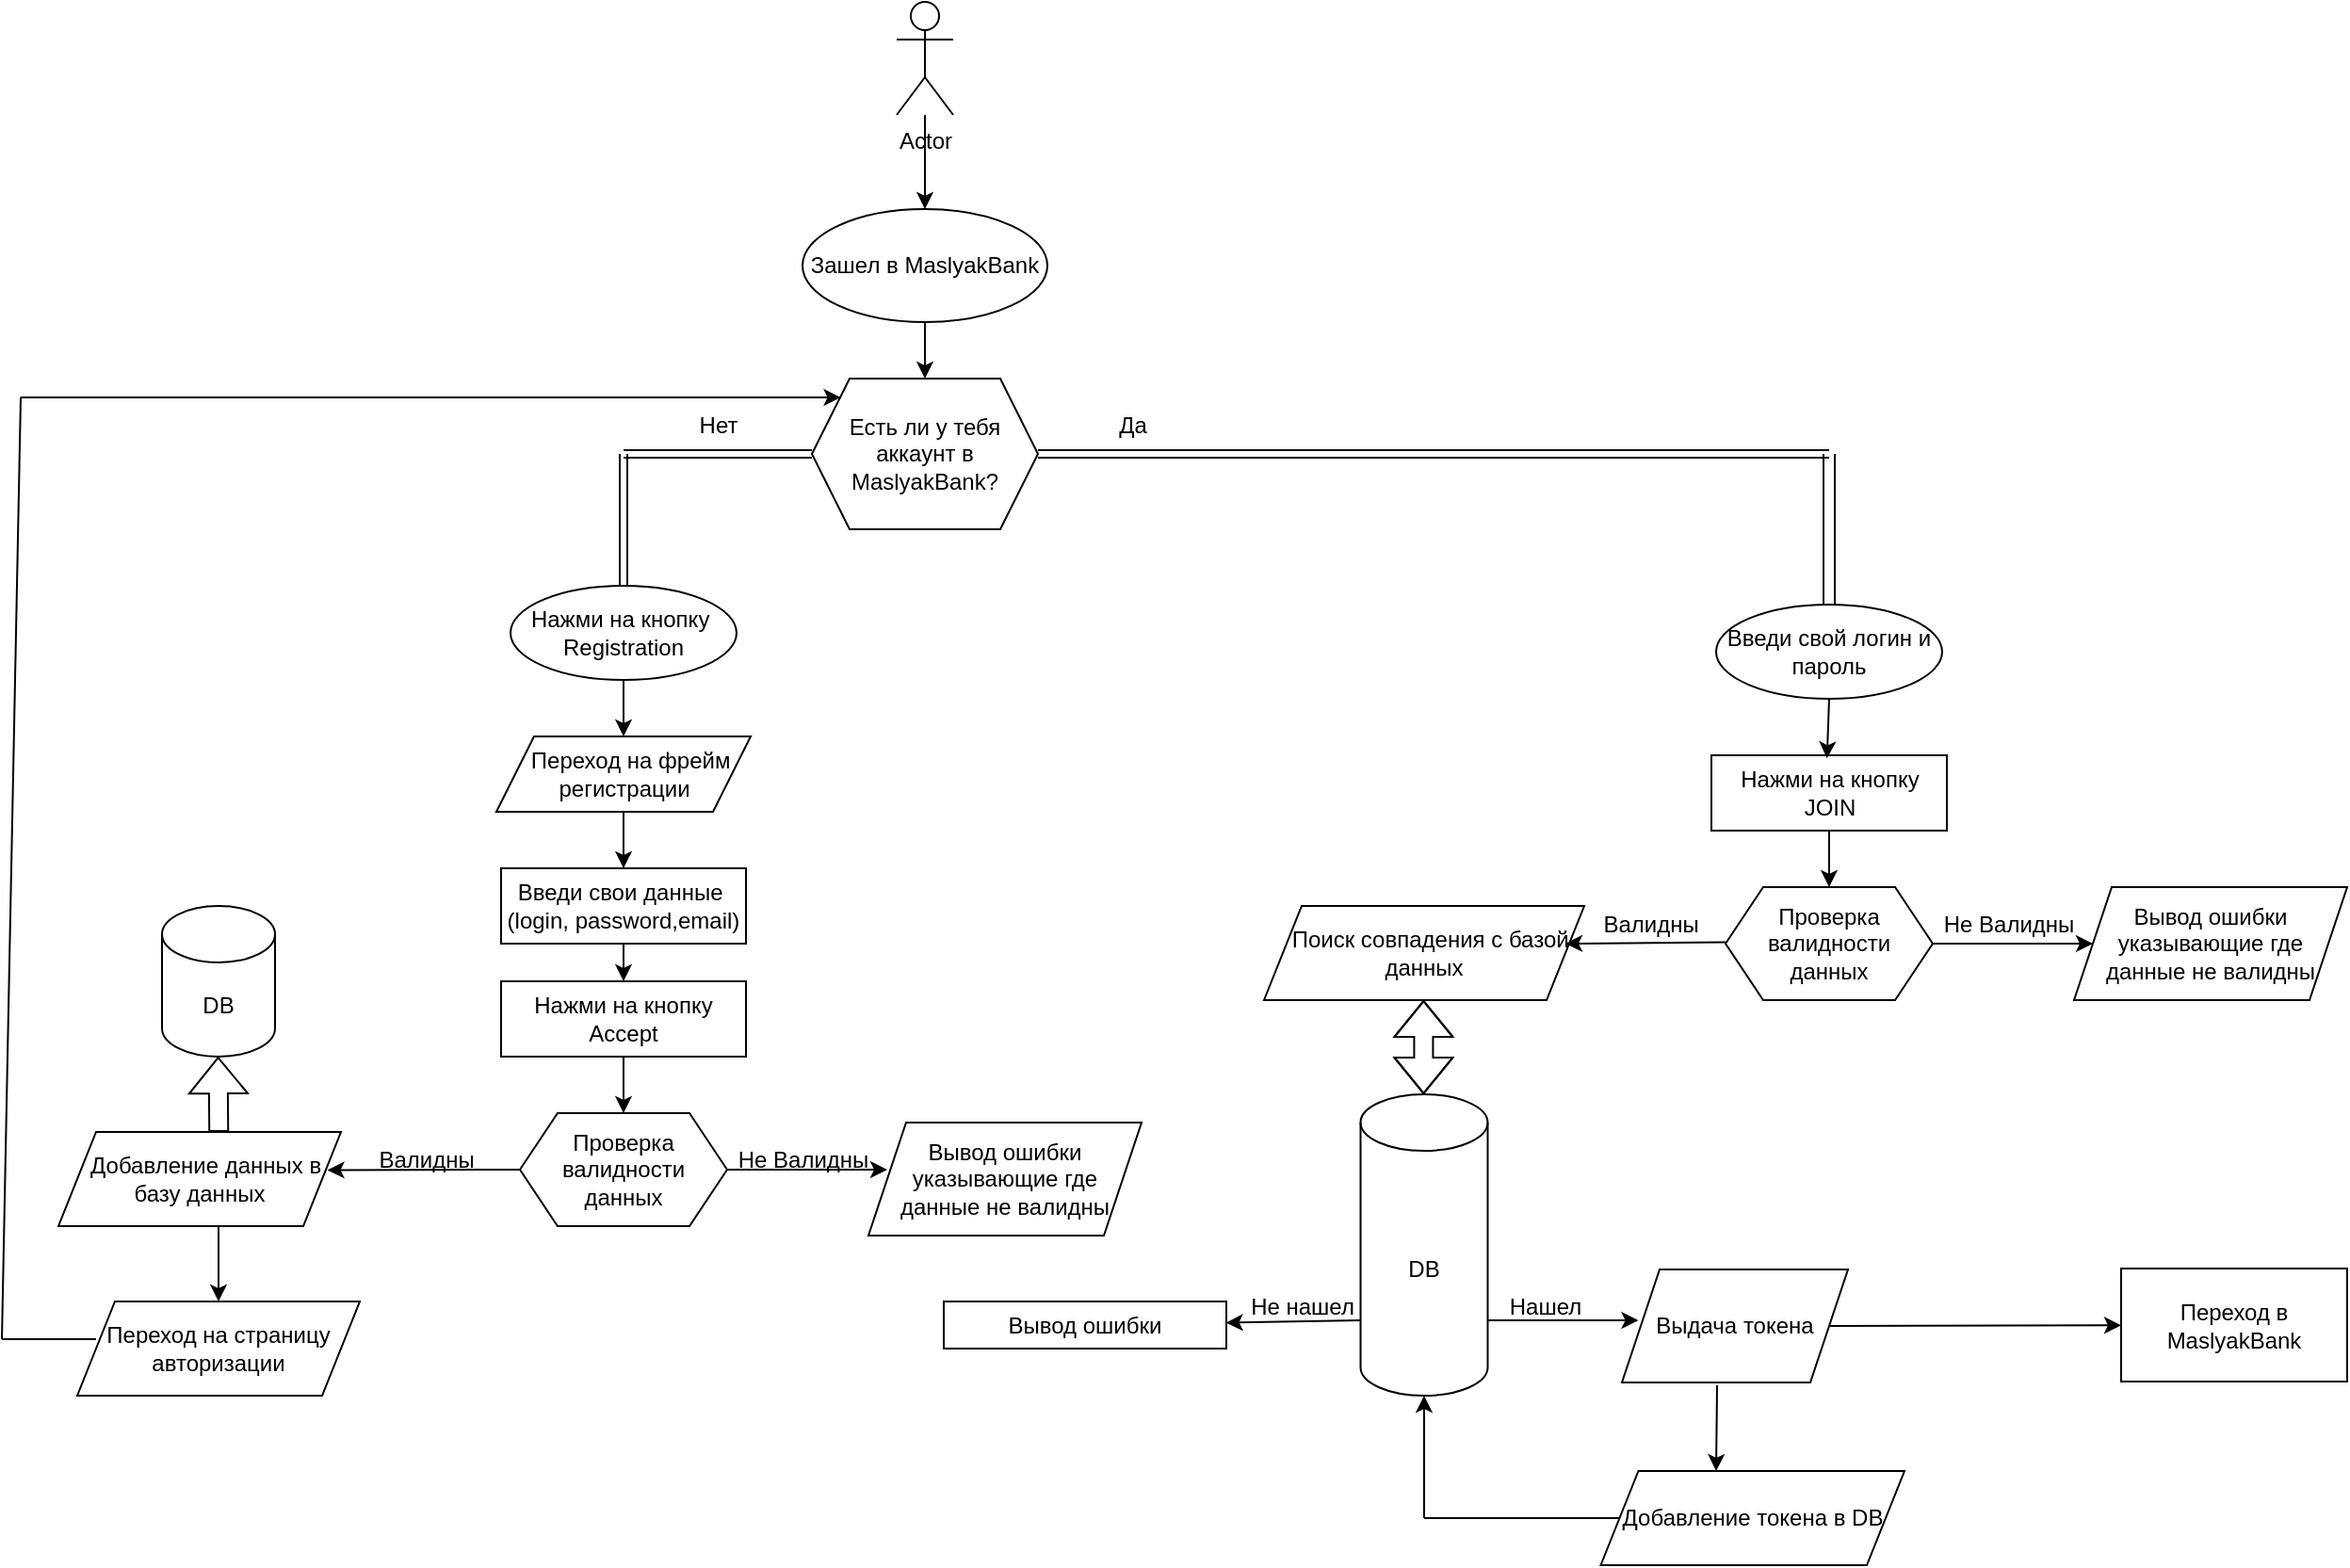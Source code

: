 <mxfile version="26.0.4">
  <diagram name="Страница — 1" id="ao-C0gekORTxKoDgm0Lk">
    <mxGraphModel dx="2514" dy="2077" grid="1" gridSize="10" guides="1" tooltips="1" connect="1" arrows="1" fold="1" page="1" pageScale="1" pageWidth="827" pageHeight="1169" math="0" shadow="0">
      <root>
        <mxCell id="0" />
        <mxCell id="1" parent="0" />
        <mxCell id="dVkj1jSq3Q2eEMDG2h25-1" value="Нажми на кнопку&amp;nbsp;&lt;div&gt;Registration&lt;/div&gt;" style="ellipse;whiteSpace=wrap;html=1;" vertex="1" parent="1">
          <mxGeometry x="220" y="220" width="120" height="50" as="geometry" />
        </mxCell>
        <mxCell id="dVkj1jSq3Q2eEMDG2h25-3" value="Зашел в MaslyakBank" style="ellipse;whiteSpace=wrap;html=1;" vertex="1" parent="1">
          <mxGeometry x="375" y="20" width="130" height="60" as="geometry" />
        </mxCell>
        <mxCell id="dVkj1jSq3Q2eEMDG2h25-4" value="Есть ли у тебя аккаунт в MaslyakBank?" style="shape=hexagon;perimeter=hexagonPerimeter2;whiteSpace=wrap;html=1;fixedSize=1;" vertex="1" parent="1">
          <mxGeometry x="380" y="110" width="120" height="80" as="geometry" />
        </mxCell>
        <mxCell id="dVkj1jSq3Q2eEMDG2h25-5" value="" style="endArrow=classic;html=1;rounded=0;exitX=0.5;exitY=1;exitDx=0;exitDy=0;entryX=0.5;entryY=0;entryDx=0;entryDy=0;" edge="1" parent="1" source="dVkj1jSq3Q2eEMDG2h25-3" target="dVkj1jSq3Q2eEMDG2h25-4">
          <mxGeometry width="50" height="50" relative="1" as="geometry">
            <mxPoint x="420" y="160" as="sourcePoint" />
            <mxPoint x="470" y="110" as="targetPoint" />
          </mxGeometry>
        </mxCell>
        <mxCell id="dVkj1jSq3Q2eEMDG2h25-6" value="" style="shape=link;html=1;rounded=0;" edge="1" parent="1">
          <mxGeometry width="100" relative="1" as="geometry">
            <mxPoint x="280" y="150" as="sourcePoint" />
            <mxPoint x="380" y="150" as="targetPoint" />
          </mxGeometry>
        </mxCell>
        <mxCell id="dVkj1jSq3Q2eEMDG2h25-7" value="" style="shape=link;html=1;rounded=0;width=4;" edge="1" parent="1">
          <mxGeometry width="100" relative="1" as="geometry">
            <mxPoint x="280" y="150" as="sourcePoint" />
            <mxPoint x="280" y="220" as="targetPoint" />
          </mxGeometry>
        </mxCell>
        <mxCell id="dVkj1jSq3Q2eEMDG2h25-8" value="" style="shape=link;html=1;rounded=0;" edge="1" parent="1">
          <mxGeometry width="100" relative="1" as="geometry">
            <mxPoint x="500" y="150" as="sourcePoint" />
            <mxPoint x="600" y="150" as="targetPoint" />
          </mxGeometry>
        </mxCell>
        <mxCell id="dVkj1jSq3Q2eEMDG2h25-9" value="" style="shape=link;html=1;rounded=0;width=6;" edge="1" parent="1">
          <mxGeometry width="100" relative="1" as="geometry">
            <mxPoint x="920" y="150" as="sourcePoint" />
            <mxPoint x="920" y="230" as="targetPoint" />
            <Array as="points">
              <mxPoint x="920" y="190" />
            </Array>
          </mxGeometry>
        </mxCell>
        <mxCell id="dVkj1jSq3Q2eEMDG2h25-10" value="Да" style="text;html=1;align=center;verticalAlign=middle;resizable=0;points=[];autosize=1;strokeColor=none;fillColor=none;" vertex="1" parent="1">
          <mxGeometry x="530" y="120" width="40" height="30" as="geometry" />
        </mxCell>
        <mxCell id="dVkj1jSq3Q2eEMDG2h25-11" value="Нет" style="text;html=1;align=center;verticalAlign=middle;resizable=0;points=[];autosize=1;strokeColor=none;fillColor=none;" vertex="1" parent="1">
          <mxGeometry x="310" y="120" width="40" height="30" as="geometry" />
        </mxCell>
        <mxCell id="dVkj1jSq3Q2eEMDG2h25-12" value="Введи свой логин и пароль" style="ellipse;whiteSpace=wrap;html=1;" vertex="1" parent="1">
          <mxGeometry x="860" y="230" width="120" height="50" as="geometry" />
        </mxCell>
        <mxCell id="dVkj1jSq3Q2eEMDG2h25-13" value="" style="endArrow=classic;html=1;rounded=0;entryX=0.5;entryY=0;entryDx=0;entryDy=0;" edge="1" parent="1" source="dVkj1jSq3Q2eEMDG2h25-1">
          <mxGeometry width="50" height="50" relative="1" as="geometry">
            <mxPoint x="170" y="340" as="sourcePoint" />
            <mxPoint x="280" y="300.0" as="targetPoint" />
          </mxGeometry>
        </mxCell>
        <mxCell id="dVkj1jSq3Q2eEMDG2h25-15" value="" style="endArrow=classic;html=1;rounded=0;entryX=0.5;entryY=0;entryDx=0;entryDy=0;" edge="1" parent="1" target="dVkj1jSq3Q2eEMDG2h25-16">
          <mxGeometry width="50" height="50" relative="1" as="geometry">
            <mxPoint x="280" y="340" as="sourcePoint" />
            <mxPoint x="220" y="360" as="targetPoint" />
          </mxGeometry>
        </mxCell>
        <mxCell id="dVkj1jSq3Q2eEMDG2h25-16" value="Введи свои данные&amp;nbsp;&lt;div&gt;(login, password,email)&lt;/div&gt;" style="rounded=0;whiteSpace=wrap;html=1;" vertex="1" parent="1">
          <mxGeometry x="215" y="370" width="130" height="40" as="geometry" />
        </mxCell>
        <mxCell id="dVkj1jSq3Q2eEMDG2h25-17" value="" style="endArrow=classic;html=1;rounded=0;entryX=0.5;entryY=0;entryDx=0;entryDy=0;" edge="1" parent="1" target="dVkj1jSq3Q2eEMDG2h25-18">
          <mxGeometry width="50" height="50" relative="1" as="geometry">
            <mxPoint x="280" y="410" as="sourcePoint" />
            <mxPoint x="220" y="420" as="targetPoint" />
          </mxGeometry>
        </mxCell>
        <mxCell id="dVkj1jSq3Q2eEMDG2h25-18" value="Нажми на кнопку Accept" style="rounded=0;whiteSpace=wrap;html=1;" vertex="1" parent="1">
          <mxGeometry x="215" y="430" width="130" height="40" as="geometry" />
        </mxCell>
        <mxCell id="dVkj1jSq3Q2eEMDG2h25-22" value="Проверка валидности данных" style="shape=hexagon;perimeter=hexagonPerimeter2;whiteSpace=wrap;html=1;fixedSize=1;" vertex="1" parent="1">
          <mxGeometry x="225" y="500" width="110" height="60" as="geometry" />
        </mxCell>
        <mxCell id="dVkj1jSq3Q2eEMDG2h25-23" value="" style="endArrow=classic;html=1;rounded=0;exitX=0.5;exitY=1;exitDx=0;exitDy=0;entryX=0.5;entryY=0;entryDx=0;entryDy=0;" edge="1" parent="1" target="dVkj1jSq3Q2eEMDG2h25-22">
          <mxGeometry width="50" height="50" relative="1" as="geometry">
            <mxPoint x="280" y="470" as="sourcePoint" />
            <mxPoint x="310" y="500" as="targetPoint" />
          </mxGeometry>
        </mxCell>
        <mxCell id="dVkj1jSq3Q2eEMDG2h25-25" value="" style="endArrow=classic;html=1;rounded=0;exitX=0;exitY=0.5;exitDx=0;exitDy=0;entryX=0.952;entryY=0.404;entryDx=0;entryDy=0;entryPerimeter=0;" edge="1" parent="1" source="dVkj1jSq3Q2eEMDG2h25-22" target="dVkj1jSq3Q2eEMDG2h25-45">
          <mxGeometry width="50" height="50" relative="1" as="geometry">
            <mxPoint x="240.0" y="529.5" as="sourcePoint" />
            <mxPoint x="130" y="530" as="targetPoint" />
          </mxGeometry>
        </mxCell>
        <mxCell id="dVkj1jSq3Q2eEMDG2h25-26" value="" style="endArrow=classic;html=1;rounded=0;exitX=1;exitY=0.5;exitDx=0;exitDy=0;entryX=0;entryY=0.5;entryDx=0;entryDy=0;" edge="1" parent="1" source="dVkj1jSq3Q2eEMDG2h25-22">
          <mxGeometry width="50" height="50" relative="1" as="geometry">
            <mxPoint x="340" y="530" as="sourcePoint" />
            <mxPoint x="420" y="530" as="targetPoint" />
          </mxGeometry>
        </mxCell>
        <mxCell id="dVkj1jSq3Q2eEMDG2h25-29" value="Не Валидны" style="text;html=1;align=center;verticalAlign=middle;resizable=0;points=[];autosize=1;strokeColor=none;fillColor=none;" vertex="1" parent="1">
          <mxGeometry x="330" y="510" width="90" height="30" as="geometry" />
        </mxCell>
        <mxCell id="dVkj1jSq3Q2eEMDG2h25-31" value="Валидны" style="text;html=1;align=center;verticalAlign=middle;resizable=0;points=[];autosize=1;strokeColor=none;fillColor=none;" vertex="1" parent="1">
          <mxGeometry x="140" y="510" width="70" height="30" as="geometry" />
        </mxCell>
        <mxCell id="dVkj1jSq3Q2eEMDG2h25-32" value="DB" style="shape=cylinder3;whiteSpace=wrap;html=1;boundedLbl=1;backgroundOutline=1;size=15;" vertex="1" parent="1">
          <mxGeometry x="35" y="390" width="60" height="80" as="geometry" />
        </mxCell>
        <mxCell id="dVkj1jSq3Q2eEMDG2h25-35" value="" style="shape=flexArrow;endArrow=classic;html=1;rounded=0;exitX=0.364;exitY=-0.017;exitDx=0;exitDy=0;exitPerimeter=0;entryX=0.45;entryY=0.992;entryDx=0;entryDy=0;entryPerimeter=0;" edge="1" parent="1">
          <mxGeometry width="50" height="50" relative="1" as="geometry">
            <mxPoint x="65.12" y="510.0" as="sourcePoint" />
            <mxPoint x="64.8" y="470.04" as="targetPoint" />
          </mxGeometry>
        </mxCell>
        <mxCell id="dVkj1jSq3Q2eEMDG2h25-36" value="" style="endArrow=classic;html=1;rounded=0;exitX=0.5;exitY=1;exitDx=0;exitDy=0;entryX=0.5;entryY=0;entryDx=0;entryDy=0;" edge="1" parent="1">
          <mxGeometry width="50" height="50" relative="1" as="geometry">
            <mxPoint x="65" y="550" as="sourcePoint" />
            <mxPoint x="65" y="600" as="targetPoint" />
          </mxGeometry>
        </mxCell>
        <mxCell id="dVkj1jSq3Q2eEMDG2h25-39" value="" style="endArrow=none;html=1;rounded=0;entryX=0;entryY=0.5;entryDx=0;entryDy=0;" edge="1" parent="1">
          <mxGeometry width="50" height="50" relative="1" as="geometry">
            <mxPoint x="-50" y="620" as="sourcePoint" />
            <mxPoint y="620" as="targetPoint" />
          </mxGeometry>
        </mxCell>
        <mxCell id="dVkj1jSq3Q2eEMDG2h25-40" value="" style="endArrow=none;html=1;rounded=0;" edge="1" parent="1">
          <mxGeometry width="50" height="50" relative="1" as="geometry">
            <mxPoint x="-50" y="620" as="sourcePoint" />
            <mxPoint x="-40" y="120" as="targetPoint" />
          </mxGeometry>
        </mxCell>
        <mxCell id="dVkj1jSq3Q2eEMDG2h25-41" value="" style="endArrow=classic;html=1;rounded=0;entryX=0.171;entryY=0.035;entryDx=0;entryDy=0;entryPerimeter=0;" edge="1" parent="1">
          <mxGeometry width="50" height="50" relative="1" as="geometry">
            <mxPoint x="-40" y="120" as="sourcePoint" />
            <mxPoint x="395.26" y="120.0" as="targetPoint" />
          </mxGeometry>
        </mxCell>
        <mxCell id="dVkj1jSq3Q2eEMDG2h25-42" value="Нажми на кнопку JOIN" style="rounded=0;whiteSpace=wrap;html=1;" vertex="1" parent="1">
          <mxGeometry x="857.5" y="310" width="125" height="40" as="geometry" />
        </mxCell>
        <mxCell id="dVkj1jSq3Q2eEMDG2h25-43" value="" style="endArrow=classic;html=1;rounded=0;exitX=0.5;exitY=1;exitDx=0;exitDy=0;entryX=0.491;entryY=0.041;entryDx=0;entryDy=0;entryPerimeter=0;" edge="1" parent="1" source="dVkj1jSq3Q2eEMDG2h25-12" target="dVkj1jSq3Q2eEMDG2h25-42">
          <mxGeometry width="50" height="50" relative="1" as="geometry">
            <mxPoint x="920" y="330" as="sourcePoint" />
            <mxPoint x="970" y="280" as="targetPoint" />
          </mxGeometry>
        </mxCell>
        <mxCell id="dVkj1jSq3Q2eEMDG2h25-44" value="" style="endArrow=classic;html=1;rounded=0;exitX=0.5;exitY=1;exitDx=0;exitDy=0;" edge="1" parent="1" source="dVkj1jSq3Q2eEMDG2h25-42">
          <mxGeometry width="50" height="50" relative="1" as="geometry">
            <mxPoint x="910" y="430" as="sourcePoint" />
            <mxPoint x="920" y="380" as="targetPoint" />
          </mxGeometry>
        </mxCell>
        <mxCell id="dVkj1jSq3Q2eEMDG2h25-45" value="&amp;nbsp; Добавление данных в базу данных" style="shape=parallelogram;perimeter=parallelogramPerimeter;whiteSpace=wrap;html=1;fixedSize=1;" vertex="1" parent="1">
          <mxGeometry x="-20" y="510" width="150" height="50" as="geometry" />
        </mxCell>
        <mxCell id="dVkj1jSq3Q2eEMDG2h25-46" value="Переход на страницу авторизации" style="shape=parallelogram;perimeter=parallelogramPerimeter;whiteSpace=wrap;html=1;fixedSize=1;" vertex="1" parent="1">
          <mxGeometry x="-10" y="600" width="150" height="50" as="geometry" />
        </mxCell>
        <mxCell id="dVkj1jSq3Q2eEMDG2h25-47" value="Вывод ошибки указывающие где данные не валидны" style="shape=parallelogram;perimeter=parallelogramPerimeter;whiteSpace=wrap;html=1;fixedSize=1;" vertex="1" parent="1">
          <mxGeometry x="410" y="505" width="145" height="60" as="geometry" />
        </mxCell>
        <mxCell id="dVkj1jSq3Q2eEMDG2h25-51" value="Проверка валидности данных" style="shape=hexagon;perimeter=hexagonPerimeter2;whiteSpace=wrap;html=1;fixedSize=1;" vertex="1" parent="1">
          <mxGeometry x="865" y="380" width="110" height="60" as="geometry" />
        </mxCell>
        <mxCell id="dVkj1jSq3Q2eEMDG2h25-52" value="Не Валидны" style="text;html=1;align=center;verticalAlign=middle;resizable=0;points=[];autosize=1;strokeColor=none;fillColor=none;" vertex="1" parent="1">
          <mxGeometry x="970" y="385" width="90" height="30" as="geometry" />
        </mxCell>
        <mxCell id="dVkj1jSq3Q2eEMDG2h25-53" value="Валидны" style="text;html=1;align=center;verticalAlign=middle;resizable=0;points=[];autosize=1;strokeColor=none;fillColor=none;" vertex="1" parent="1">
          <mxGeometry x="790" y="385" width="70" height="30" as="geometry" />
        </mxCell>
        <mxCell id="dVkj1jSq3Q2eEMDG2h25-54" value="&amp;nbsp; Поиск совпадения с базой данных" style="shape=parallelogram;perimeter=parallelogramPerimeter;whiteSpace=wrap;html=1;fixedSize=1;" vertex="1" parent="1">
          <mxGeometry x="620" y="390" width="170" height="50" as="geometry" />
        </mxCell>
        <mxCell id="dVkj1jSq3Q2eEMDG2h25-55" value="Вывод ошибки указывающие где данные не валидны" style="shape=parallelogram;perimeter=parallelogramPerimeter;whiteSpace=wrap;html=1;fixedSize=1;" vertex="1" parent="1">
          <mxGeometry x="1050" y="380" width="145" height="60" as="geometry" />
        </mxCell>
        <mxCell id="dVkj1jSq3Q2eEMDG2h25-56" value="" style="shape=link;html=1;rounded=0;" edge="1" parent="1">
          <mxGeometry width="100" relative="1" as="geometry">
            <mxPoint x="600" y="150" as="sourcePoint" />
            <mxPoint x="700" y="150" as="targetPoint" />
          </mxGeometry>
        </mxCell>
        <mxCell id="dVkj1jSq3Q2eEMDG2h25-57" value="" style="shape=link;html=1;rounded=0;" edge="1" parent="1">
          <mxGeometry width="100" relative="1" as="geometry">
            <mxPoint x="700" y="150" as="sourcePoint" />
            <mxPoint x="800" y="150" as="targetPoint" />
          </mxGeometry>
        </mxCell>
        <mxCell id="dVkj1jSq3Q2eEMDG2h25-58" value="" style="shape=link;html=1;rounded=0;" edge="1" parent="1">
          <mxGeometry width="100" relative="1" as="geometry">
            <mxPoint x="800" y="150" as="sourcePoint" />
            <mxPoint x="900" y="150" as="targetPoint" />
          </mxGeometry>
        </mxCell>
        <mxCell id="dVkj1jSq3Q2eEMDG2h25-59" value="" style="shape=link;html=1;rounded=0;" edge="1" parent="1">
          <mxGeometry width="100" relative="1" as="geometry">
            <mxPoint x="827" y="150" as="sourcePoint" />
            <mxPoint x="920" y="150" as="targetPoint" />
          </mxGeometry>
        </mxCell>
        <mxCell id="dVkj1jSq3Q2eEMDG2h25-60" value="" style="shape=link;html=1;rounded=0;" edge="1" parent="1">
          <mxGeometry width="100" relative="1" as="geometry">
            <mxPoint x="897" y="150" as="sourcePoint" />
            <mxPoint x="907" y="150" as="targetPoint" />
          </mxGeometry>
        </mxCell>
        <mxCell id="dVkj1jSq3Q2eEMDG2h25-61" value="&amp;nbsp; Переход на фрейм регистрации" style="shape=parallelogram;perimeter=parallelogramPerimeter;whiteSpace=wrap;html=1;fixedSize=1;" vertex="1" parent="1">
          <mxGeometry x="212.5" y="300" width="135" height="40" as="geometry" />
        </mxCell>
        <mxCell id="dVkj1jSq3Q2eEMDG2h25-65" value="" style="endArrow=classic;html=1;rounded=0;exitX=0;exitY=0.5;exitDx=0;exitDy=0;" edge="1" parent="1">
          <mxGeometry width="50" height="50" relative="1" as="geometry">
            <mxPoint x="865" y="409.29" as="sourcePoint" />
            <mxPoint x="780" y="410" as="targetPoint" />
          </mxGeometry>
        </mxCell>
        <mxCell id="dVkj1jSq3Q2eEMDG2h25-67" value="" style="endArrow=classic;html=1;rounded=0;entryX=0;entryY=0.5;entryDx=0;entryDy=0;exitX=1;exitY=0.5;exitDx=0;exitDy=0;" edge="1" parent="1" source="dVkj1jSq3Q2eEMDG2h25-51" target="dVkj1jSq3Q2eEMDG2h25-55">
          <mxGeometry width="50" height="50" relative="1" as="geometry">
            <mxPoint x="980" y="410" as="sourcePoint" />
            <mxPoint x="1060.005" y="403.34" as="targetPoint" />
          </mxGeometry>
        </mxCell>
        <mxCell id="dVkj1jSq3Q2eEMDG2h25-70" value="DB" style="shape=cylinder3;whiteSpace=wrap;html=1;boundedLbl=1;backgroundOutline=1;size=15;" vertex="1" parent="1">
          <mxGeometry x="671.25" y="490" width="67.5" height="160" as="geometry" />
        </mxCell>
        <mxCell id="dVkj1jSq3Q2eEMDG2h25-71" value="" style="shape=flexArrow;endArrow=classic;startArrow=classic;html=1;rounded=0;" edge="1" parent="1">
          <mxGeometry width="100" height="100" relative="1" as="geometry">
            <mxPoint x="704.71" y="490" as="sourcePoint" />
            <mxPoint x="704.71" y="440" as="targetPoint" />
            <Array as="points">
              <mxPoint x="704.71" y="490" />
              <mxPoint x="704.71" y="470" />
            </Array>
          </mxGeometry>
        </mxCell>
        <mxCell id="dVkj1jSq3Q2eEMDG2h25-77" style="edgeStyle=orthogonalEdgeStyle;rounded=0;orthogonalLoop=1;jettySize=auto;html=1;entryX=0.5;entryY=0;entryDx=0;entryDy=0;" edge="1" parent="1" source="dVkj1jSq3Q2eEMDG2h25-74" target="dVkj1jSq3Q2eEMDG2h25-3">
          <mxGeometry relative="1" as="geometry" />
        </mxCell>
        <mxCell id="dVkj1jSq3Q2eEMDG2h25-74" value="Actor" style="shape=umlActor;verticalLabelPosition=bottom;verticalAlign=top;html=1;outlineConnect=0;" vertex="1" parent="1">
          <mxGeometry x="425" y="-90" width="30" height="60" as="geometry" />
        </mxCell>
        <mxCell id="dVkj1jSq3Q2eEMDG2h25-78" value="" style="endArrow=classic;html=1;rounded=0;exitX=0.003;exitY=0.742;exitDx=0;exitDy=0;exitPerimeter=0;" edge="1" parent="1">
          <mxGeometry width="50" height="50" relative="1" as="geometry">
            <mxPoint x="671.252" y="610.0" as="sourcePoint" />
            <mxPoint x="599.8" y="611.28" as="targetPoint" />
          </mxGeometry>
        </mxCell>
        <mxCell id="dVkj1jSq3Q2eEMDG2h25-79" value="" style="endArrow=classic;html=1;rounded=0;" edge="1" parent="1">
          <mxGeometry width="50" height="50" relative="1" as="geometry">
            <mxPoint x="738.75" y="610" as="sourcePoint" />
            <mxPoint x="818.75" y="610" as="targetPoint" />
          </mxGeometry>
        </mxCell>
        <mxCell id="dVkj1jSq3Q2eEMDG2h25-80" value="Не нашел" style="text;html=1;align=center;verticalAlign=middle;resizable=0;points=[];autosize=1;strokeColor=none;fillColor=none;" vertex="1" parent="1">
          <mxGeometry x="600" y="588" width="80" height="30" as="geometry" />
        </mxCell>
        <mxCell id="dVkj1jSq3Q2eEMDG2h25-81" value="Вывод ошибки" style="rounded=0;whiteSpace=wrap;html=1;" vertex="1" parent="1">
          <mxGeometry x="450" y="600" width="150" height="25" as="geometry" />
        </mxCell>
        <mxCell id="dVkj1jSq3Q2eEMDG2h25-82" value="Нашел" style="text;html=1;align=center;verticalAlign=middle;resizable=0;points=[];autosize=1;strokeColor=none;fillColor=none;" vertex="1" parent="1">
          <mxGeometry x="738.75" y="588" width="60" height="30" as="geometry" />
        </mxCell>
        <mxCell id="dVkj1jSq3Q2eEMDG2h25-83" value="Выдача токена" style="shape=parallelogram;perimeter=parallelogramPerimeter;whiteSpace=wrap;html=1;fixedSize=1;" vertex="1" parent="1">
          <mxGeometry x="810" y="583" width="120" height="60" as="geometry" />
        </mxCell>
        <mxCell id="dVkj1jSq3Q2eEMDG2h25-84" value="" style="endArrow=classic;html=1;rounded=0;exitX=0.421;exitY=1.024;exitDx=0;exitDy=0;exitPerimeter=0;" edge="1" parent="1" source="dVkj1jSq3Q2eEMDG2h25-83">
          <mxGeometry width="50" height="50" relative="1" as="geometry">
            <mxPoint x="850" y="730" as="sourcePoint" />
            <mxPoint x="860" y="690" as="targetPoint" />
          </mxGeometry>
        </mxCell>
        <mxCell id="dVkj1jSq3Q2eEMDG2h25-85" value="Добавление токена в DB" style="shape=parallelogram;perimeter=parallelogramPerimeter;whiteSpace=wrap;html=1;fixedSize=1;" vertex="1" parent="1">
          <mxGeometry x="798.75" y="690" width="161.25" height="50" as="geometry" />
        </mxCell>
        <mxCell id="dVkj1jSq3Q2eEMDG2h25-86" value="" style="endArrow=none;html=1;rounded=0;fontSize=11;" edge="1" parent="1" target="dVkj1jSq3Q2eEMDG2h25-85">
          <mxGeometry width="50" height="50" relative="1" as="geometry">
            <mxPoint x="705" y="715" as="sourcePoint" />
            <mxPoint x="780" y="710" as="targetPoint" />
          </mxGeometry>
        </mxCell>
        <mxCell id="dVkj1jSq3Q2eEMDG2h25-87" value="" style="endArrow=classic;html=1;rounded=0;entryX=0.5;entryY=1;entryDx=0;entryDy=0;entryPerimeter=0;" edge="1" parent="1">
          <mxGeometry width="50" height="50" relative="1" as="geometry">
            <mxPoint x="704.98" y="715" as="sourcePoint" />
            <mxPoint x="704.98" y="650" as="targetPoint" />
            <Array as="points">
              <mxPoint x="704.98" y="670" />
            </Array>
          </mxGeometry>
        </mxCell>
        <mxCell id="dVkj1jSq3Q2eEMDG2h25-88" value="" style="endArrow=classic;html=1;rounded=0;exitX=1;exitY=0.5;exitDx=0;exitDy=0;" edge="1" parent="1" source="dVkj1jSq3Q2eEMDG2h25-83" target="dVkj1jSq3Q2eEMDG2h25-89">
          <mxGeometry width="50" height="50" relative="1" as="geometry">
            <mxPoint x="940" y="650" as="sourcePoint" />
            <mxPoint x="1000" y="613" as="targetPoint" />
          </mxGeometry>
        </mxCell>
        <mxCell id="dVkj1jSq3Q2eEMDG2h25-89" value="Переход в MaslyakBank" style="rounded=0;whiteSpace=wrap;html=1;" vertex="1" parent="1">
          <mxGeometry x="1075" y="582.5" width="120" height="60" as="geometry" />
        </mxCell>
      </root>
    </mxGraphModel>
  </diagram>
</mxfile>
